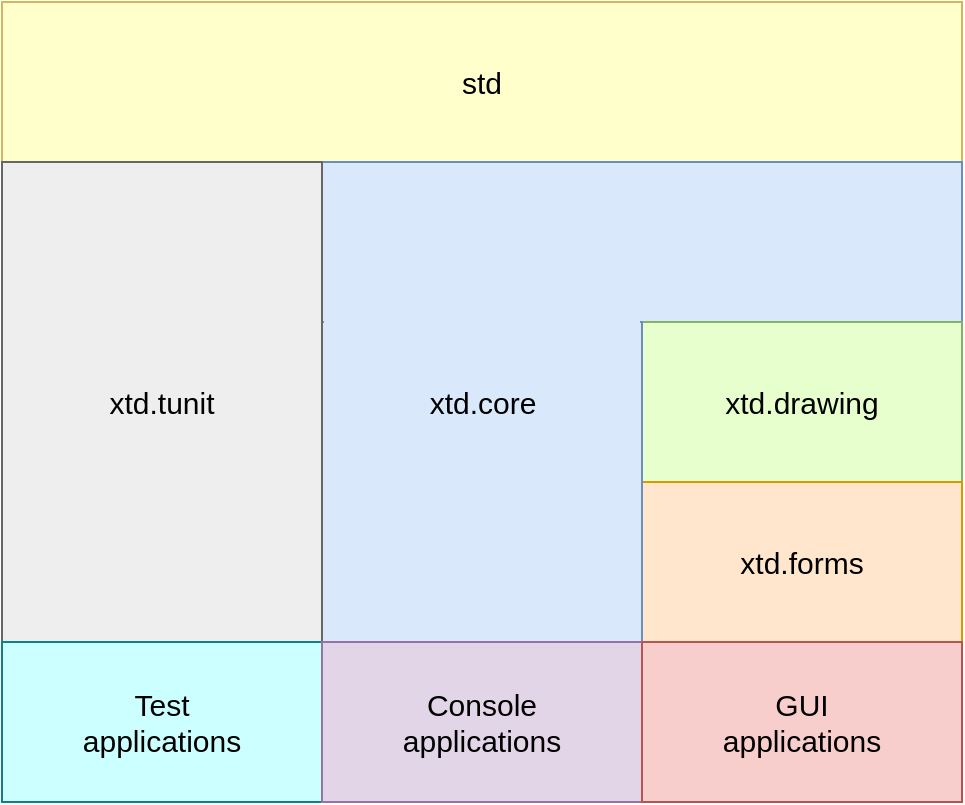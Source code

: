 <mxfile version="13.9.5" type="device"><diagram id="FfeFMesWPq1AGEQVJyfI" name="Page-1"><mxGraphModel dx="530" dy="539" grid="1" gridSize="10" guides="1" tooltips="1" connect="1" arrows="1" fold="1" page="1" pageScale="1" pageWidth="827" pageHeight="1169" math="0" shadow="0"><root><mxCell id="0"/><mxCell id="1" parent="0"/><mxCell id="gx20HtWSzIbTSEyNp-S_-1" value="&lt;span&gt;std&lt;/span&gt;" style="rounded=0;whiteSpace=wrap;html=1;strokeColor=#d6b656;fontSize=15;fillColor=#FFFFCC;" parent="1" vertex="1"><mxGeometry x="40" y="40" width="480" height="80" as="geometry"/></mxCell><mxCell id="gx20HtWSzIbTSEyNp-S_-2" value="" style="rounded=0;whiteSpace=wrap;html=1;fillColor=#dae8fc;strokeColor=#6c8ebf;fontSize=15;" parent="1" vertex="1"><mxGeometry x="200" y="120" width="320" height="80" as="geometry"/></mxCell><mxCell id="gx20HtWSzIbTSEyNp-S_-3" value="xtd.drawing" style="rounded=0;whiteSpace=wrap;html=1;fontSize=15;fillColor=#E6FFCC;strokeColor=#82B366;" parent="1" vertex="1"><mxGeometry x="360" y="200" width="160" height="80" as="geometry"/></mxCell><mxCell id="gx20HtWSzIbTSEyNp-S_-4" value="xtd.forms" style="rounded=0;whiteSpace=wrap;html=1;fillColor=#FFE6CC;strokeColor=#d79b00;fontSize=15;" parent="1" vertex="1"><mxGeometry x="360" y="280" width="160" height="80" as="geometry"/></mxCell><mxCell id="gx20HtWSzIbTSEyNp-S_-5" value="" style="rounded=0;whiteSpace=wrap;html=1;fillColor=#dae8fc;strokeColor=#6c8ebf;fontSize=15;" parent="1" vertex="1"><mxGeometry x="200" y="200" width="160" height="160" as="geometry"/></mxCell><mxCell id="gx20HtWSzIbTSEyNp-S_-6" value="xtd.tunit" style="rounded=0;whiteSpace=wrap;html=1;fillColor=#EEEEEE;strokeColor=#666666;fontSize=15;" parent="1" vertex="1"><mxGeometry x="40" y="120" width="160" height="240" as="geometry"/></mxCell><mxCell id="gx20HtWSzIbTSEyNp-S_-7" value="&lt;span&gt;Test&lt;br&gt;applications&lt;br&gt;&lt;/span&gt;" style="rounded=0;whiteSpace=wrap;html=1;strokeColor=#0e8088;fontSize=15;fillColor=#CCFFFF;" parent="1" vertex="1"><mxGeometry x="40" y="360" width="160" height="80" as="geometry"/></mxCell><mxCell id="3j0EqYAz0Qq7nR3SSSdw-1" value="" style="rounded=0;whiteSpace=wrap;html=1;fillColor=#dae8fc;fontSize=15;strokeColor=none;" parent="1" vertex="1"><mxGeometry x="201" y="190" width="158" height="30" as="geometry"/></mxCell><mxCell id="3j0EqYAz0Qq7nR3SSSdw-3" value="xtd.core" style="text;html=1;align=center;verticalAlign=middle;resizable=0;points=[];autosize=1;fontSize=15;" parent="1" vertex="1"><mxGeometry x="245" y="230" width="70" height="20" as="geometry"/></mxCell><mxCell id="6OnCucuK_v6YkBefqOrr-1" value="&lt;span&gt;Console&lt;br&gt;applications&lt;br&gt;&lt;/span&gt;" style="rounded=0;whiteSpace=wrap;html=1;strokeColor=#9673a6;fontSize=15;fillColor=#e1d5e7;" vertex="1" parent="1"><mxGeometry x="200" y="360" width="160" height="80" as="geometry"/></mxCell><mxCell id="6OnCucuK_v6YkBefqOrr-2" value="&lt;span&gt;GUI&lt;br&gt;applications&lt;br&gt;&lt;/span&gt;" style="rounded=0;whiteSpace=wrap;html=1;strokeColor=#b85450;fontSize=15;fillColor=#f8cecc;" vertex="1" parent="1"><mxGeometry x="360" y="360" width="160" height="80" as="geometry"/></mxCell></root></mxGraphModel></diagram></mxfile>